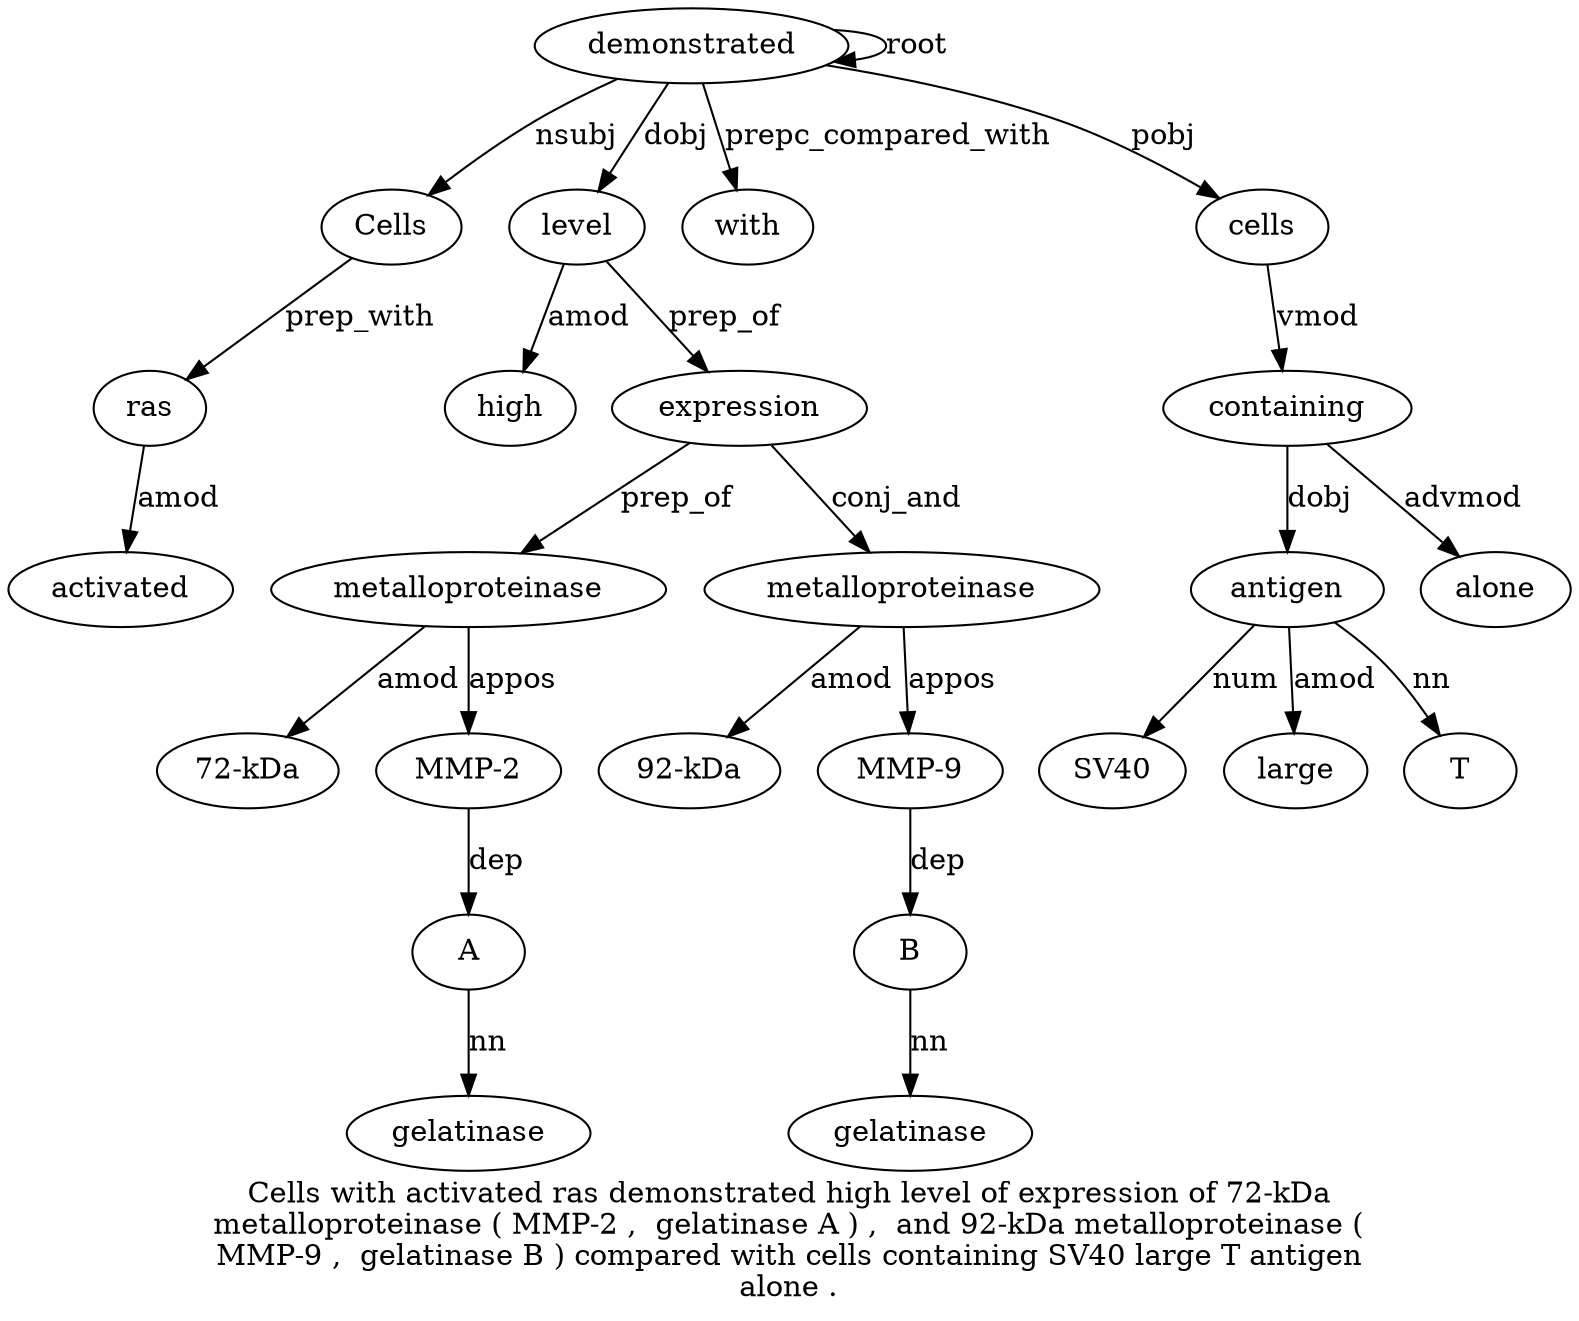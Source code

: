 digraph "Cells with activated ras demonstrated high level of expression of 72-kDa metalloproteinase ( MMP-2 ,  gelatinase A ) ,  and 92-kDa metalloproteinase ( MMP-9 ,  gelatinase B ) compared with cells containing SV40 large T antigen alone ." {
label="Cells with activated ras demonstrated high level of expression of 72-kDa
metalloproteinase ( MMP-2 ,  gelatinase A ) ,  and 92-kDa metalloproteinase (
MMP-9 ,  gelatinase B ) compared with cells containing SV40 large T antigen
alone .";
demonstrated5 [style=filled, fillcolor=white, label=demonstrated];
Cells1 [style=filled, fillcolor=white, label=Cells];
demonstrated5 -> Cells1  [label=nsubj];
ras4 [style=filled, fillcolor=white, label=ras];
activated3 [style=filled, fillcolor=white, label=activated];
ras4 -> activated3  [label=amod];
Cells1 -> ras4  [label=prep_with];
demonstrated5 -> demonstrated5  [label=root];
level7 [style=filled, fillcolor=white, label=level];
high6 [style=filled, fillcolor=white, label=high];
level7 -> high6  [label=amod];
demonstrated5 -> level7  [label=dobj];
expression9 [style=filled, fillcolor=white, label=expression];
level7 -> expression9  [label=prep_of];
metalloproteinase12 [style=filled, fillcolor=white, label=metalloproteinase];
"72-kDa11" [style=filled, fillcolor=white, label="72-kDa"];
metalloproteinase12 -> "72-kDa11"  [label=amod];
expression9 -> metalloproteinase12  [label=prep_of];
"MMP-214" [style=filled, fillcolor=white, label="MMP-2"];
metalloproteinase12 -> "MMP-214"  [label=appos];
A17 [style=filled, fillcolor=white, label=A];
gelatinase16 [style=filled, fillcolor=white, label=gelatinase];
A17 -> gelatinase16  [label=nn];
"MMP-214" -> A17  [label=dep];
metalloproteinase22 [style=filled, fillcolor=white, label=metalloproteinase];
"92-kDa1" [style=filled, fillcolor=white, label="92-kDa"];
metalloproteinase22 -> "92-kDa1"  [label=amod];
expression9 -> metalloproteinase22  [label=conj_and];
"MMP-924" [style=filled, fillcolor=white, label="MMP-9"];
metalloproteinase22 -> "MMP-924"  [label=appos];
B27 [style=filled, fillcolor=white, label=B];
gelatinase26 [style=filled, fillcolor=white, label=gelatinase];
B27 -> gelatinase26  [label=nn];
"MMP-924" -> B27  [label=dep];
with30 [style=filled, fillcolor=white, label=with];
demonstrated5 -> with30  [label=prepc_compared_with];
cells31 [style=filled, fillcolor=white, label=cells];
demonstrated5 -> cells31  [label=pobj];
containing32 [style=filled, fillcolor=white, label=containing];
cells31 -> containing32  [label=vmod];
antigen36 [style=filled, fillcolor=white, label=antigen];
SV4033 [style=filled, fillcolor=white, label=SV40];
antigen36 -> SV4033  [label=num];
large34 [style=filled, fillcolor=white, label=large];
antigen36 -> large34  [label=amod];
T35 [style=filled, fillcolor=white, label=T];
antigen36 -> T35  [label=nn];
containing32 -> antigen36  [label=dobj];
alone37 [style=filled, fillcolor=white, label=alone];
containing32 -> alone37  [label=advmod];
}
